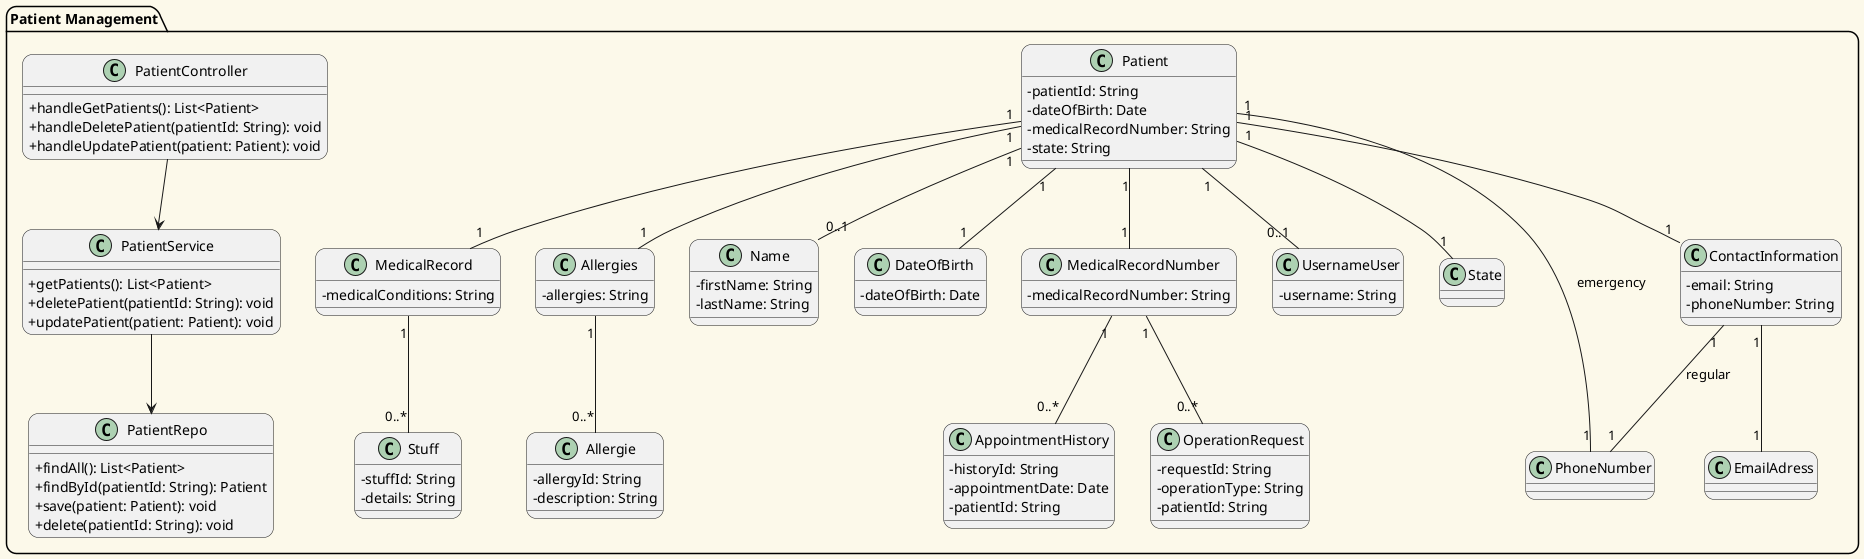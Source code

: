 @startuml
skinparam backgroundColor #fcf9ea
skinparam titleBorderRoundCorner 15
skinparam titleFontSize 30
skinparam classAttributeIconSize 0
skinparam titleFontName Arial Black
skinparam titleFontColor #f8a978
skinparam roundcorner 20
skinparam stereotypeCBackgroundColor ffc5a1

package "Patient Management" {
    class Patient {
        - patientId: String
        - dateOfBirth: Date
        - medicalRecordNumber: String
        - state: String
    }

    class ContactInformation {
        - email: String
        - phoneNumber: String
    }

    class MedicalRecord {
        - medicalConditions: String
    }

    class Allergies {
        - allergies: String
    }

    class Name {
        - firstName: String
        - lastName: String
    }

    class DateOfBirth {
        - dateOfBirth: Date
    }

    class MedicalRecordNumber {
        - medicalRecordNumber: String
    }

    class UsernameUser {
        - username: String
    }

    class PatientService {
        + getPatients(): List<Patient>
        + deletePatient(patientId: String): void
        + updatePatient(patient: Patient): void
    }

    class PatientRepo {
        + findAll(): List<Patient>
        + findById(patientId: String): Patient
        + save(patient: Patient): void
        + delete(patientId: String): void
    }

    class PatientController {
        + handleGetPatients(): List<Patient>
        + handleDeletePatient(patientId: String): void
        + handleUpdatePatient(patient: Patient): void
    }

    class AppointmentHistory {
        - historyId: String
        - appointmentDate: Date
        - patientId: String
    }

    class OperationRequest {
        - requestId: String
        - operationType: String
        - patientId: String
    }

    class Allergie {
        - allergyId: String
        - description: String
    }

    class Stuff {
        - stuffId: String
        - details: String
    }

    Patient "1" -- "0..1" Name
    Patient "1" -- "1" DateOfBirth
    Patient "1" -- "1" MedicalRecordNumber
    Patient "1" -- "1" MedicalRecord
    Patient "1" -- "1" Allergies
    Patient "1" -- "1" State
    Patient "1" -- "1" ContactInformation
    ContactInformation "1" -- "1" EmailAdress
    ContactInformation "1" -- "1" PhoneNumber : regular
    Patient "1" -- "1" PhoneNumber : emergency
    Patient "1" -- "0..1" UsernameUser
    MedicalRecordNumber "1" -- "0..*" AppointmentHistory
    MedicalRecordNumber "1" -- "0..*" OperationRequest
    Allergies "1" -- "0..*" Allergie
    MedicalRecord "1" -- "0..*" Stuff

    PatientController --> PatientService
    PatientService --> PatientRepo
}

@enduml
